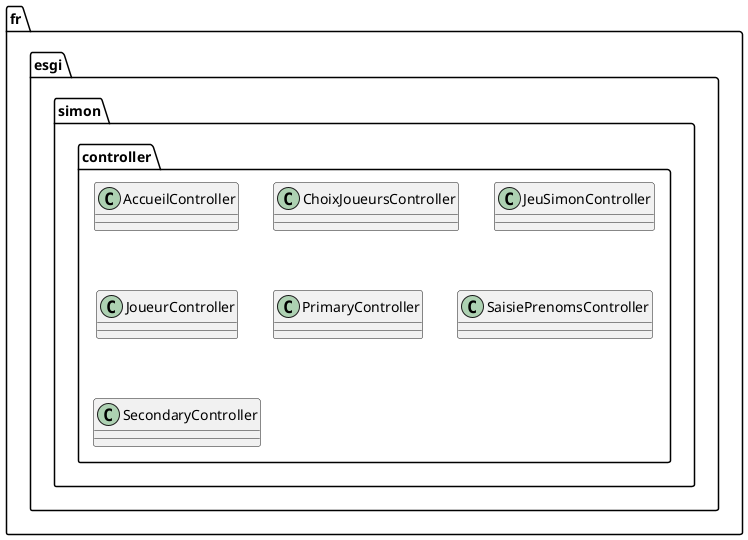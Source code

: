 
    @startuml
    package "fr.esgi.simon.controller" {
        class AccueilController
        class ChoixJoueursController
        class JeuSimonController
        class JoueurController
        class PrimaryController
        class SaisiePrenomsController
        class SecondaryController
    }
    @enduml
    